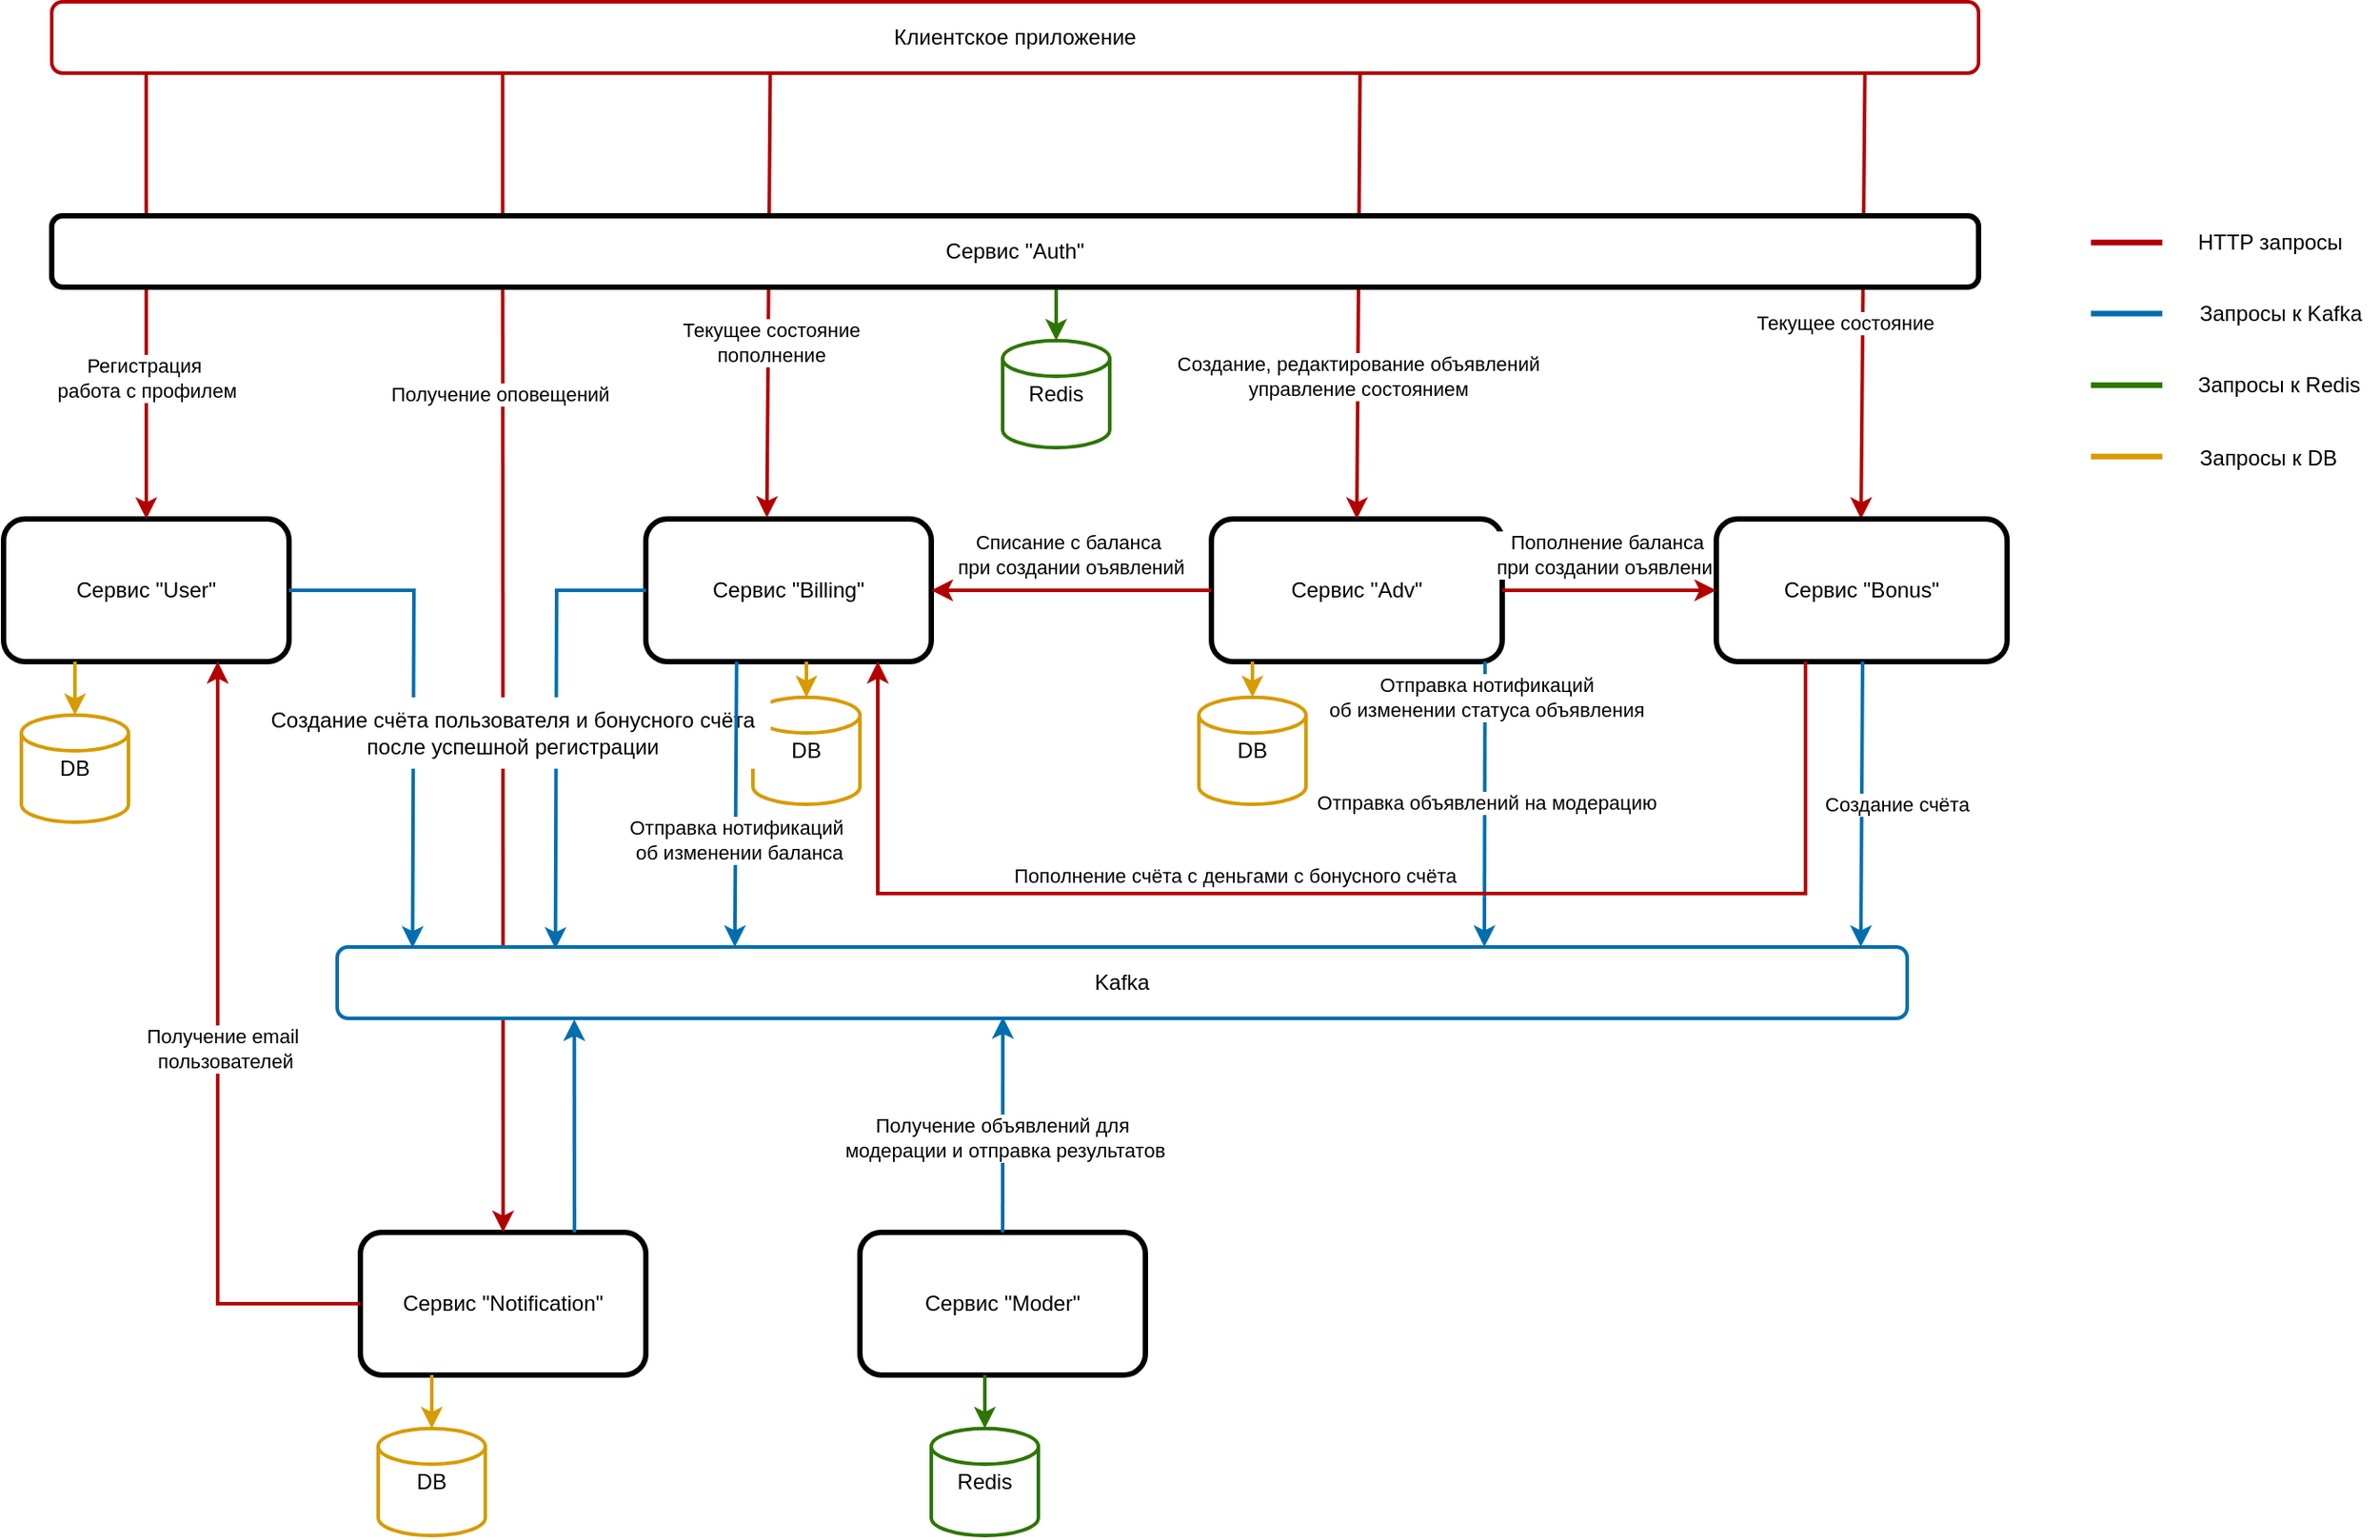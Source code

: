 <mxfile version="26.0.13">
  <diagram name="Страница — 1" id="yr1EVBlZ5cmRYrYzLJKv">
    <mxGraphModel dx="1659" dy="932" grid="1" gridSize="10" guides="1" tooltips="1" connect="1" arrows="1" fold="1" page="1" pageScale="1" pageWidth="1169" pageHeight="827" math="0" shadow="0">
      <root>
        <mxCell id="0" />
        <mxCell id="1" parent="0" />
        <mxCell id="nd-K0JniW9nIahFwQqG8-1" value="Клиентское приложение" style="rounded=1;whiteSpace=wrap;html=1;strokeColor=#B20000;strokeWidth=1.968;" parent="1" vertex="1">
          <mxGeometry x="117" y="70" width="1080" height="40" as="geometry" />
        </mxCell>
        <mxCell id="nd-K0JniW9nIahFwQqG8-2" value="Сервис &quot;User&quot;" style="rounded=1;whiteSpace=wrap;html=1;strokeWidth=3;" parent="1" vertex="1">
          <mxGeometry x="90" y="360" width="160" height="80" as="geometry" />
        </mxCell>
        <mxCell id="nd-K0JniW9nIahFwQqG8-3" value="Сервис &quot;Billing&quot;" style="rounded=1;whiteSpace=wrap;html=1;strokeWidth=3;" parent="1" vertex="1">
          <mxGeometry x="450" y="360" width="160" height="80" as="geometry" />
        </mxCell>
        <mxCell id="nd-K0JniW9nIahFwQqG8-4" value="Сервис &quot;Adv&quot;" style="rounded=1;whiteSpace=wrap;html=1;strokeWidth=3;" parent="1" vertex="1">
          <mxGeometry x="767" y="360" width="163" height="80" as="geometry" />
        </mxCell>
        <mxCell id="nd-K0JniW9nIahFwQqG8-6" value="" style="endArrow=classic;html=1;rounded=0;exitX=0.049;exitY=1.026;exitDx=0;exitDy=0;exitPerimeter=0;entryX=0.5;entryY=0;entryDx=0;entryDy=0;fillColor=#e51400;strokeColor=#B20000;strokeWidth=1.968;" parent="1" source="nd-K0JniW9nIahFwQqG8-1" target="nd-K0JniW9nIahFwQqG8-2" edge="1">
          <mxGeometry width="50" height="50" relative="1" as="geometry">
            <mxPoint x="357" y="550" as="sourcePoint" />
            <mxPoint x="407" y="500" as="targetPoint" />
          </mxGeometry>
        </mxCell>
        <mxCell id="nd-K0JniW9nIahFwQqG8-7" value="Регистрация&amp;nbsp;&lt;div&gt;работа с профилем&lt;/div&gt;" style="edgeLabel;html=1;align=center;verticalAlign=middle;resizable=0;points=[];rotation=0;" parent="nd-K0JniW9nIahFwQqG8-6" vertex="1" connectable="0">
          <mxGeometry x="-0.001" y="-1" relative="1" as="geometry">
            <mxPoint x="1" y="45" as="offset" />
          </mxGeometry>
        </mxCell>
        <mxCell id="nd-K0JniW9nIahFwQqG8-10" value="DB" style="strokeWidth=2;html=1;shape=mxgraph.flowchart.database;whiteSpace=wrap;strokeColor=#D79B00;" parent="1" vertex="1">
          <mxGeometry x="100" y="470" width="60" height="60" as="geometry" />
        </mxCell>
        <mxCell id="nd-K0JniW9nIahFwQqG8-11" value="" style="endArrow=classic;html=1;rounded=0;entryX=0.5;entryY=0;entryDx=0;entryDy=0;entryPerimeter=0;fillColor=#ffcd28;gradientColor=#ffa500;strokeColor=#d79b00;strokeWidth=1.968;exitX=0.25;exitY=1;exitDx=0;exitDy=0;" parent="1" source="nd-K0JniW9nIahFwQqG8-2" target="nd-K0JniW9nIahFwQqG8-10" edge="1">
          <mxGeometry width="50" height="50" relative="1" as="geometry">
            <mxPoint x="107" y="614" as="sourcePoint" />
            <mxPoint x="177" y="765" as="targetPoint" />
          </mxGeometry>
        </mxCell>
        <mxCell id="nd-K0JniW9nIahFwQqG8-13" value="DB" style="strokeWidth=2;html=1;shape=mxgraph.flowchart.database;whiteSpace=wrap;strokeColor=#D79B00;" parent="1" vertex="1">
          <mxGeometry x="510" y="460" width="60" height="60" as="geometry" />
        </mxCell>
        <mxCell id="nd-K0JniW9nIahFwQqG8-14" value="" style="endArrow=classic;html=1;rounded=0;exitX=0.75;exitY=1;exitDx=0;exitDy=0;entryX=0.5;entryY=0;entryDx=0;entryDy=0;entryPerimeter=0;fillColor=#ffcd28;gradientColor=#ffa500;strokeColor=#d79b00;strokeWidth=1.968;" parent="1" target="nd-K0JniW9nIahFwQqG8-13" edge="1">
          <mxGeometry width="50" height="50" relative="1" as="geometry">
            <mxPoint x="540" y="440" as="sourcePoint" />
            <mxPoint x="547" y="765" as="targetPoint" />
          </mxGeometry>
        </mxCell>
        <mxCell id="nd-K0JniW9nIahFwQqG8-15" value="" style="endArrow=classic;html=1;rounded=0;entryX=0.649;entryY=0;entryDx=0;entryDy=0;entryPerimeter=0;fillColor=#0050ef;strokeColor=#006EAF;strokeWidth=1.968;exitX=0.5;exitY=1;exitDx=0;exitDy=0;" parent="1" edge="1">
          <mxGeometry width="50" height="50" relative="1" as="geometry">
            <mxPoint x="920.38" y="440" as="sourcePoint" />
            <mxPoint x="920.0" y="600" as="targetPoint" />
          </mxGeometry>
        </mxCell>
        <mxCell id="nd-K0JniW9nIahFwQqG8-16" value="Отправка нотификаций&lt;div&gt;об изменении статуса объявления&lt;/div&gt;" style="edgeLabel;html=1;align=center;verticalAlign=middle;resizable=0;points=[];" parent="nd-K0JniW9nIahFwQqG8-15" vertex="1" connectable="0">
          <mxGeometry x="0.002" y="1" relative="1" as="geometry">
            <mxPoint y="-60" as="offset" />
          </mxGeometry>
        </mxCell>
        <mxCell id="nd-K0JniW9nIahFwQqG8-73" value="Отправка объявлений на модерацию" style="edgeLabel;html=1;align=center;verticalAlign=middle;resizable=0;points=[];" parent="nd-K0JniW9nIahFwQqG8-15" vertex="1" connectable="0">
          <mxGeometry x="-0.01" y="1" relative="1" as="geometry">
            <mxPoint as="offset" />
          </mxGeometry>
        </mxCell>
        <mxCell id="nd-K0JniW9nIahFwQqG8-19" value="Сервис &quot;Notification&quot;" style="rounded=1;whiteSpace=wrap;html=1;strokeWidth=3;" parent="1" vertex="1">
          <mxGeometry x="290" y="760" width="160" height="80" as="geometry" />
        </mxCell>
        <mxCell id="nd-K0JniW9nIahFwQqG8-20" value="" style="endArrow=classic;html=1;rounded=0;exitX=0.234;exitY=0.996;exitDx=0;exitDy=0;exitPerimeter=0;entryX=0.5;entryY=0;entryDx=0;entryDy=0;fillColor=#e51400;strokeColor=#B20000;strokeWidth=1.968;" parent="1" source="nd-K0JniW9nIahFwQqG8-1" target="nd-K0JniW9nIahFwQqG8-19" edge="1">
          <mxGeometry width="50" height="50" relative="1" as="geometry">
            <mxPoint x="718.12" y="380.0" as="sourcePoint" />
            <mxPoint x="717" y="938.68" as="targetPoint" />
          </mxGeometry>
        </mxCell>
        <mxCell id="nd-K0JniW9nIahFwQqG8-21" value="Получение оповещений" style="edgeLabel;html=1;align=center;verticalAlign=middle;resizable=0;points=[];" parent="nd-K0JniW9nIahFwQqG8-20" vertex="1" connectable="0">
          <mxGeometry x="-0.545" relative="1" as="geometry">
            <mxPoint x="-2" y="32" as="offset" />
          </mxGeometry>
        </mxCell>
        <mxCell id="nd-K0JniW9nIahFwQqG8-22" value="Kafka" style="rounded=1;whiteSpace=wrap;html=1;fillColor=default;strokeColor=#006EAF;strokeWidth=1.968;" parent="1" vertex="1">
          <mxGeometry x="277" y="600" width="880" height="40" as="geometry" />
        </mxCell>
        <mxCell id="nd-K0JniW9nIahFwQqG8-23" value="" style="endArrow=classic;html=1;rounded=0;entryX=1;entryY=0.5;entryDx=0;entryDy=0;exitX=0;exitY=0.5;exitDx=0;exitDy=0;fillColor=#e51400;strokeColor=#B20000;strokeWidth=1.968;" parent="1" source="nd-K0JniW9nIahFwQqG8-4" target="nd-K0JniW9nIahFwQqG8-3" edge="1">
          <mxGeometry width="50" height="50" relative="1" as="geometry">
            <mxPoint x="657" y="420" as="sourcePoint" />
            <mxPoint x="707" y="370" as="targetPoint" />
          </mxGeometry>
        </mxCell>
        <mxCell id="nd-K0JniW9nIahFwQqG8-24" value="Списание с баланса&amp;nbsp;&lt;div&gt;при создании оъявлений&lt;/div&gt;" style="edgeLabel;html=1;align=center;verticalAlign=middle;resizable=0;points=[];" parent="nd-K0JniW9nIahFwQqG8-23" vertex="1" connectable="0">
          <mxGeometry x="0.008" relative="1" as="geometry">
            <mxPoint y="-20" as="offset" />
          </mxGeometry>
        </mxCell>
        <mxCell id="nd-K0JniW9nIahFwQqG8-65" value="Пополнение баланса&amp;nbsp;&lt;div&gt;при создании оъявлений&lt;/div&gt;" style="edgeLabel;html=1;align=center;verticalAlign=middle;resizable=0;points=[];" parent="nd-K0JniW9nIahFwQqG8-23" vertex="1" connectable="0">
          <mxGeometry x="0.008" relative="1" as="geometry">
            <mxPoint x="302" y="-20" as="offset" />
          </mxGeometry>
        </mxCell>
        <mxCell id="nd-K0JniW9nIahFwQqG8-27" value="DB" style="strokeWidth=2;html=1;shape=mxgraph.flowchart.database;whiteSpace=wrap;strokeColor=#D79B00;" parent="1" vertex="1">
          <mxGeometry x="300" y="870" width="60" height="60" as="geometry" />
        </mxCell>
        <mxCell id="nd-K0JniW9nIahFwQqG8-28" value="" style="endArrow=classic;html=1;rounded=0;exitX=0.25;exitY=1;exitDx=0;exitDy=0;entryX=0.5;entryY=0;entryDx=0;entryDy=0;entryPerimeter=0;fillColor=#ffcd28;gradientColor=#ffa500;strokeColor=#d79b00;strokeWidth=1.968;" parent="1" source="nd-K0JniW9nIahFwQqG8-19" target="nd-K0JniW9nIahFwQqG8-27" edge="1">
          <mxGeometry width="50" height="50" relative="1" as="geometry">
            <mxPoint x="797" y="920" as="sourcePoint" />
            <mxPoint x="817" y="1070" as="targetPoint" />
          </mxGeometry>
        </mxCell>
        <mxCell id="nd-K0JniW9nIahFwQqG8-29" value="" style="endArrow=classic;html=1;rounded=0;entryX=0.5;entryY=0;entryDx=0;entryDy=0;exitX=0.679;exitY=1.003;exitDx=0;exitDy=0;exitPerimeter=0;fillColor=#e51400;strokeColor=#B20000;strokeWidth=1.968;" parent="1" source="nd-K0JniW9nIahFwQqG8-1" target="nd-K0JniW9nIahFwQqG8-4" edge="1">
          <mxGeometry width="50" height="50" relative="1" as="geometry">
            <mxPoint x="1157" y="381" as="sourcePoint" />
            <mxPoint x="1057" y="630" as="targetPoint" />
          </mxGeometry>
        </mxCell>
        <mxCell id="nd-K0JniW9nIahFwQqG8-30" value="Создание, редактирование объявлений&lt;div&gt;управление состоянием&lt;/div&gt;" style="edgeLabel;html=1;align=center;verticalAlign=middle;resizable=0;points=[];" parent="nd-K0JniW9nIahFwQqG8-29" vertex="1" connectable="0">
          <mxGeometry x="0.01" relative="1" as="geometry">
            <mxPoint x="-1" y="44" as="offset" />
          </mxGeometry>
        </mxCell>
        <mxCell id="nd-K0JniW9nIahFwQqG8-31" value="" style="endArrow=classic;html=1;rounded=0;exitX=1;exitY=0.5;exitDx=0;exitDy=0;entryX=0.048;entryY=0.012;entryDx=0;entryDy=0;entryPerimeter=0;fillColor=#0050ef;strokeColor=#006EAF;strokeWidth=1.968;" parent="1" source="nd-K0JniW9nIahFwQqG8-2" target="nd-K0JniW9nIahFwQqG8-22" edge="1">
          <mxGeometry width="50" height="50" relative="1" as="geometry">
            <mxPoint x="327" y="760" as="sourcePoint" />
            <mxPoint x="377" y="710" as="targetPoint" />
            <Array as="points">
              <mxPoint x="320" y="400" />
            </Array>
          </mxGeometry>
        </mxCell>
        <mxCell id="nd-K0JniW9nIahFwQqG8-32" value="" style="endArrow=classic;html=1;rounded=0;exitX=0;exitY=0.5;exitDx=0;exitDy=0;entryX=0.139;entryY=0.026;entryDx=0;entryDy=0;entryPerimeter=0;fillColor=#0050ef;strokeColor=#006EAF;strokeWidth=1.968;" parent="1" source="nd-K0JniW9nIahFwQqG8-3" target="nd-K0JniW9nIahFwQqG8-22" edge="1">
          <mxGeometry width="50" height="50" relative="1" as="geometry">
            <mxPoint x="347" y="670" as="sourcePoint" />
            <mxPoint x="397" y="620" as="targetPoint" />
            <Array as="points">
              <mxPoint x="400" y="400" />
            </Array>
          </mxGeometry>
        </mxCell>
        <mxCell id="nd-K0JniW9nIahFwQqG8-33" value="Создание счёта пользователя и бонусного счёта&lt;div&gt;после успешной регистрации&lt;/div&gt;" style="text;html=1;align=center;verticalAlign=middle;resizable=0;points=[];autosize=1;strokeColor=none;fillColor=default;" parent="1" vertex="1">
          <mxGeometry x="230" y="460" width="290" height="40" as="geometry" />
        </mxCell>
        <mxCell id="nd-K0JniW9nIahFwQqG8-34" value="" style="endArrow=none;html=1;rounded=0;strokeColor=#B20000;strokeWidth=3.15;" parent="1" edge="1">
          <mxGeometry width="50" height="50" relative="1" as="geometry">
            <mxPoint x="1260" y="205" as="sourcePoint" />
            <mxPoint x="1300" y="205" as="targetPoint" />
          </mxGeometry>
        </mxCell>
        <mxCell id="nd-K0JniW9nIahFwQqG8-35" value="" style="endArrow=none;html=1;rounded=0;strokeWidth=3.15;strokeColor=#006EAF;" parent="1" edge="1">
          <mxGeometry width="50" height="50" relative="1" as="geometry">
            <mxPoint x="1260" y="244.83" as="sourcePoint" />
            <mxPoint x="1300" y="244.83" as="targetPoint" />
          </mxGeometry>
        </mxCell>
        <mxCell id="nd-K0JniW9nIahFwQqG8-36" value="" style="endArrow=none;html=1;rounded=0;strokeWidth=3.15;strokeColor=#2D7600;" parent="1" edge="1">
          <mxGeometry width="50" height="50" relative="1" as="geometry">
            <mxPoint x="1260" y="285" as="sourcePoint" />
            <mxPoint x="1300" y="285" as="targetPoint" />
          </mxGeometry>
        </mxCell>
        <mxCell id="nd-K0JniW9nIahFwQqG8-37" value="" style="endArrow=none;html=1;rounded=0;strokeWidth=3.15;strokeColor=#D79B00;" parent="1" edge="1">
          <mxGeometry width="50" height="50" relative="1" as="geometry">
            <mxPoint x="1260" y="325" as="sourcePoint" />
            <mxPoint x="1300" y="325" as="targetPoint" />
          </mxGeometry>
        </mxCell>
        <mxCell id="nd-K0JniW9nIahFwQqG8-38" value="HTTP запросы" style="text;html=1;align=center;verticalAlign=middle;resizable=0;points=[];autosize=1;strokeColor=none;fillColor=none;" parent="1" vertex="1">
          <mxGeometry x="1310" y="190" width="100" height="30" as="geometry" />
        </mxCell>
        <mxCell id="nd-K0JniW9nIahFwQqG8-39" value="Запросы к Kafka" style="text;html=1;align=center;verticalAlign=middle;resizable=0;points=[];autosize=1;strokeColor=none;fillColor=none;" parent="1" vertex="1">
          <mxGeometry x="1311" y="230" width="110" height="30" as="geometry" />
        </mxCell>
        <mxCell id="nd-K0JniW9nIahFwQqG8-40" value="Запросы к Redis" style="text;html=1;align=center;verticalAlign=middle;resizable=0;points=[];autosize=1;strokeColor=none;fillColor=none;" parent="1" vertex="1">
          <mxGeometry x="1310" y="270" width="110" height="30" as="geometry" />
        </mxCell>
        <mxCell id="nd-K0JniW9nIahFwQqG8-41" value="Запросы к DB" style="text;html=1;align=center;verticalAlign=middle;resizable=0;points=[];autosize=1;strokeColor=none;fillColor=none;" parent="1" vertex="1">
          <mxGeometry x="1309" y="311" width="100" height="30" as="geometry" />
        </mxCell>
        <mxCell id="nd-K0JniW9nIahFwQqG8-50" value="" style="endArrow=classic;html=1;rounded=0;entryX=0.5;entryY=0;entryDx=0;entryDy=0;fillColor=#e51400;strokeColor=#B20000;strokeWidth=1.968;exitX=0.941;exitY=1.018;exitDx=0;exitDy=0;exitPerimeter=0;" parent="1" source="nd-K0JniW9nIahFwQqG8-1" edge="1">
          <mxGeometry width="50" height="50" relative="1" as="geometry">
            <mxPoint x="1131.1" y="210" as="sourcePoint" />
            <mxPoint x="1131.1" y="360" as="targetPoint" />
          </mxGeometry>
        </mxCell>
        <mxCell id="nd-K0JniW9nIahFwQqG8-51" value="Текущее состояние" style="edgeLabel;html=1;align=center;verticalAlign=middle;resizable=0;points=[];" parent="nd-K0JniW9nIahFwQqG8-50" vertex="1" connectable="0">
          <mxGeometry x="0.047" y="-1" relative="1" as="geometry">
            <mxPoint x="-9" y="9" as="offset" />
          </mxGeometry>
        </mxCell>
        <mxCell id="nd-K0JniW9nIahFwQqG8-52" value="" style="endArrow=classic;html=1;rounded=0;entryX=0.151;entryY=1.011;entryDx=0;entryDy=0;entryPerimeter=0;exitX=0.75;exitY=0;exitDx=0;exitDy=0;strokeColor=#006EAF;strokeWidth=2;" parent="1" source="nd-K0JniW9nIahFwQqG8-19" target="nd-K0JniW9nIahFwQqG8-22" edge="1">
          <mxGeometry width="50" height="50" relative="1" as="geometry">
            <mxPoint x="320" y="790" as="sourcePoint" />
            <mxPoint x="370" y="740" as="targetPoint" />
          </mxGeometry>
        </mxCell>
        <mxCell id="nd-K0JniW9nIahFwQqG8-53" value="" style="endArrow=classic;html=1;rounded=0;entryX=0.75;entryY=1;entryDx=0;entryDy=0;exitX=0;exitY=0.5;exitDx=0;exitDy=0;strokeWidth=2;fillColor=#a20025;strokeColor=#B20000;" parent="1" source="nd-K0JniW9nIahFwQqG8-19" target="nd-K0JniW9nIahFwQqG8-2" edge="1">
          <mxGeometry width="50" height="50" relative="1" as="geometry">
            <mxPoint x="50" y="630" as="sourcePoint" />
            <mxPoint x="100" y="580" as="targetPoint" />
            <Array as="points">
              <mxPoint x="210" y="800" />
            </Array>
          </mxGeometry>
        </mxCell>
        <mxCell id="nd-K0JniW9nIahFwQqG8-54" value="Получение email&amp;nbsp;&lt;div&gt;пользователей&lt;/div&gt;" style="edgeLabel;html=1;align=center;verticalAlign=middle;resizable=0;points=[];" parent="nd-K0JniW9nIahFwQqG8-53" vertex="1" connectable="0">
          <mxGeometry x="0.017" y="-4" relative="1" as="geometry">
            <mxPoint as="offset" />
          </mxGeometry>
        </mxCell>
        <mxCell id="nd-K0JniW9nIahFwQqG8-57" value="DB" style="strokeWidth=2;html=1;shape=mxgraph.flowchart.database;whiteSpace=wrap;strokeColor=#D79B00;" parent="1" vertex="1">
          <mxGeometry x="760" y="460" width="60" height="60" as="geometry" />
        </mxCell>
        <mxCell id="nd-K0JniW9nIahFwQqG8-58" value="" style="endArrow=classic;html=1;rounded=0;exitX=0.75;exitY=1;exitDx=0;exitDy=0;entryX=0.5;entryY=0;entryDx=0;entryDy=0;entryPerimeter=0;fillColor=#ffcd28;gradientColor=#ffa500;strokeColor=#d79b00;strokeWidth=1.968;" parent="1" target="nd-K0JniW9nIahFwQqG8-57" edge="1">
          <mxGeometry width="50" height="50" relative="1" as="geometry">
            <mxPoint x="790" y="440" as="sourcePoint" />
            <mxPoint x="797" y="765" as="targetPoint" />
          </mxGeometry>
        </mxCell>
        <mxCell id="nd-K0JniW9nIahFwQqG8-59" value="" style="endArrow=classic;html=1;rounded=0;entryX=0.649;entryY=0;entryDx=0;entryDy=0;entryPerimeter=0;fillColor=#0050ef;strokeColor=#006EAF;strokeWidth=1.968;exitX=0.5;exitY=1;exitDx=0;exitDy=0;" parent="1" edge="1">
          <mxGeometry width="50" height="50" relative="1" as="geometry">
            <mxPoint x="500.88" y="440" as="sourcePoint" />
            <mxPoint x="499.88" y="600" as="targetPoint" />
          </mxGeometry>
        </mxCell>
        <mxCell id="nd-K0JniW9nIahFwQqG8-60" value="Отправка нотификаций&amp;nbsp;&lt;div&gt;об изменении баланса&lt;/div&gt;" style="edgeLabel;html=1;align=center;verticalAlign=middle;resizable=0;points=[];" parent="nd-K0JniW9nIahFwQqG8-59" vertex="1" connectable="0">
          <mxGeometry x="0.002" y="1" relative="1" as="geometry">
            <mxPoint y="20" as="offset" />
          </mxGeometry>
        </mxCell>
        <mxCell id="nd-K0JniW9nIahFwQqG8-61" value="Сервис &quot;Bonus&quot;" style="rounded=1;whiteSpace=wrap;html=1;strokeWidth=3;" parent="1" vertex="1">
          <mxGeometry x="1050" y="360" width="163" height="80" as="geometry" />
        </mxCell>
        <mxCell id="nd-K0JniW9nIahFwQqG8-62" value="" style="endArrow=classic;html=1;rounded=0;entryX=0.649;entryY=0;entryDx=0;entryDy=0;entryPerimeter=0;fillColor=#0050ef;strokeColor=#006EAF;strokeWidth=1.968;exitX=0.5;exitY=1;exitDx=0;exitDy=0;" parent="1" edge="1">
          <mxGeometry width="50" height="50" relative="1" as="geometry">
            <mxPoint x="1132" y="440" as="sourcePoint" />
            <mxPoint x="1131" y="600" as="targetPoint" />
          </mxGeometry>
        </mxCell>
        <mxCell id="nd-K0JniW9nIahFwQqG8-63" value="Создание счёта" style="edgeLabel;html=1;align=center;verticalAlign=middle;resizable=0;points=[];" parent="nd-K0JniW9nIahFwQqG8-62" vertex="1" connectable="0">
          <mxGeometry x="0.002" y="1" relative="1" as="geometry">
            <mxPoint x="18" as="offset" />
          </mxGeometry>
        </mxCell>
        <mxCell id="nd-K0JniW9nIahFwQqG8-64" value="" style="endArrow=classic;html=1;rounded=0;entryX=0;entryY=0.5;entryDx=0;entryDy=0;exitX=1;exitY=0.5;exitDx=0;exitDy=0;strokeWidth=2;strokeColor=#B20000;" parent="1" source="nd-K0JniW9nIahFwQqG8-4" target="nd-K0JniW9nIahFwQqG8-61" edge="1">
          <mxGeometry width="50" height="50" relative="1" as="geometry">
            <mxPoint x="650" y="330" as="sourcePoint" />
            <mxPoint x="700" y="280" as="targetPoint" />
          </mxGeometry>
        </mxCell>
        <mxCell id="nd-K0JniW9nIahFwQqG8-66" value="" style="endArrow=classic;html=1;rounded=0;entryX=0.75;entryY=1;entryDx=0;entryDy=0;strokeColor=#B20000;strokeWidth=2;" parent="1" edge="1">
          <mxGeometry width="50" height="50" relative="1" as="geometry">
            <mxPoint x="1100" y="440" as="sourcePoint" />
            <mxPoint x="580" y="440" as="targetPoint" />
            <Array as="points">
              <mxPoint x="1100" y="570" />
              <mxPoint x="580" y="570" />
            </Array>
          </mxGeometry>
        </mxCell>
        <mxCell id="nd-K0JniW9nIahFwQqG8-72" value="Пополнение счёта с деньгами с бонусного счёта" style="edgeLabel;html=1;align=center;verticalAlign=middle;resizable=0;points=[];" parent="nd-K0JniW9nIahFwQqG8-66" vertex="1" connectable="0">
          <mxGeometry x="0.036" y="-3" relative="1" as="geometry">
            <mxPoint x="-46" y="-7" as="offset" />
          </mxGeometry>
        </mxCell>
        <mxCell id="nd-K0JniW9nIahFwQqG8-74" value="Сервис &quot;Moder&quot;" style="rounded=1;whiteSpace=wrap;html=1;strokeWidth=3;" parent="1" vertex="1">
          <mxGeometry x="570" y="760" width="160" height="80" as="geometry" />
        </mxCell>
        <mxCell id="nd-K0JniW9nIahFwQqG8-75" value="" style="endArrow=classic;html=1;rounded=0;entryX=0.424;entryY=0.98;entryDx=0;entryDy=0;entryPerimeter=0;exitX=0.5;exitY=0;exitDx=0;exitDy=0;strokeWidth=2;strokeColor=#006EAF;" parent="1" source="nd-K0JniW9nIahFwQqG8-74" target="nd-K0JniW9nIahFwQqG8-22" edge="1">
          <mxGeometry width="50" height="50" relative="1" as="geometry">
            <mxPoint x="480" y="860" as="sourcePoint" />
            <mxPoint x="530" y="810" as="targetPoint" />
          </mxGeometry>
        </mxCell>
        <mxCell id="nd-K0JniW9nIahFwQqG8-76" value="Получение объявлений для&amp;nbsp;&lt;div&gt;модерации и отправка результатов&lt;/div&gt;" style="edgeLabel;html=1;align=center;verticalAlign=middle;resizable=0;points=[];" parent="nd-K0JniW9nIahFwQqG8-75" vertex="1" connectable="0">
          <mxGeometry x="-0.12" y="-1" relative="1" as="geometry">
            <mxPoint as="offset" />
          </mxGeometry>
        </mxCell>
        <mxCell id="nd-K0JniW9nIahFwQqG8-77" value="Redis" style="strokeWidth=2;html=1;shape=mxgraph.flowchart.database;whiteSpace=wrap;strokeColor=#2D7600;" parent="1" vertex="1">
          <mxGeometry x="610" y="870" width="60" height="60" as="geometry" />
        </mxCell>
        <mxCell id="nd-K0JniW9nIahFwQqG8-78" value="" style="endArrow=classic;html=1;rounded=0;exitX=0.25;exitY=1;exitDx=0;exitDy=0;entryX=0.5;entryY=0;entryDx=0;entryDy=0;entryPerimeter=0;fillColor=#ffcd28;gradientColor=#ffa500;strokeColor=#2D7600;strokeWidth=1.968;" parent="1" target="nd-K0JniW9nIahFwQqG8-77" edge="1">
          <mxGeometry width="50" height="50" relative="1" as="geometry">
            <mxPoint x="640" y="840" as="sourcePoint" />
            <mxPoint x="1127" y="1070" as="targetPoint" />
          </mxGeometry>
        </mxCell>
        <mxCell id="nd-K0JniW9nIahFwQqG8-81" value="" style="endArrow=classic;html=1;rounded=0;exitX=0.25;exitY=1;exitDx=0;exitDy=0;entryX=0.5;entryY=0;entryDx=0;entryDy=0;entryPerimeter=0;fillColor=#ffcd28;gradientColor=#ffa500;strokeColor=#2D7600;strokeWidth=1.968;" parent="1" target="nd-K0JniW9nIahFwQqG8-82" edge="1">
          <mxGeometry width="50" height="50" relative="1" as="geometry">
            <mxPoint x="680" y="230" as="sourcePoint" />
            <mxPoint x="1167" y="460" as="targetPoint" />
          </mxGeometry>
        </mxCell>
        <mxCell id="nd-K0JniW9nIahFwQqG8-82" value="Redis" style="strokeWidth=2;html=1;shape=mxgraph.flowchart.database;whiteSpace=wrap;strokeColor=#2D7600;" parent="1" vertex="1">
          <mxGeometry x="650" y="260" width="60" height="60" as="geometry" />
        </mxCell>
        <mxCell id="nd-K0JniW9nIahFwQqG8-83" value="" style="endArrow=classic;html=1;rounded=0;entryX=0.5;entryY=0;entryDx=0;entryDy=0;fillColor=#e51400;strokeColor=#B20000;strokeWidth=1.968;exitX=0.941;exitY=1.018;exitDx=0;exitDy=0;exitPerimeter=0;" parent="1" edge="1">
          <mxGeometry width="50" height="50" relative="1" as="geometry">
            <mxPoint x="519.72" y="110.28" as="sourcePoint" />
            <mxPoint x="517.82" y="359.28" as="targetPoint" />
          </mxGeometry>
        </mxCell>
        <mxCell id="nd-K0JniW9nIahFwQqG8-84" value="Текущее состояние&lt;div&gt;пополнение&lt;/div&gt;" style="edgeLabel;html=1;align=center;verticalAlign=middle;resizable=0;points=[];" parent="nd-K0JniW9nIahFwQqG8-83" vertex="1" connectable="0">
          <mxGeometry x="0.047" y="-1" relative="1" as="geometry">
            <mxPoint x="2" y="20" as="offset" />
          </mxGeometry>
        </mxCell>
        <mxCell id="nd-K0JniW9nIahFwQqG8-43" value="Сервис &quot;Auth&quot;" style="rounded=1;whiteSpace=wrap;html=1;strokeWidth=3;" parent="1" vertex="1">
          <mxGeometry x="117" y="190" width="1080" height="40" as="geometry" />
        </mxCell>
      </root>
    </mxGraphModel>
  </diagram>
</mxfile>
